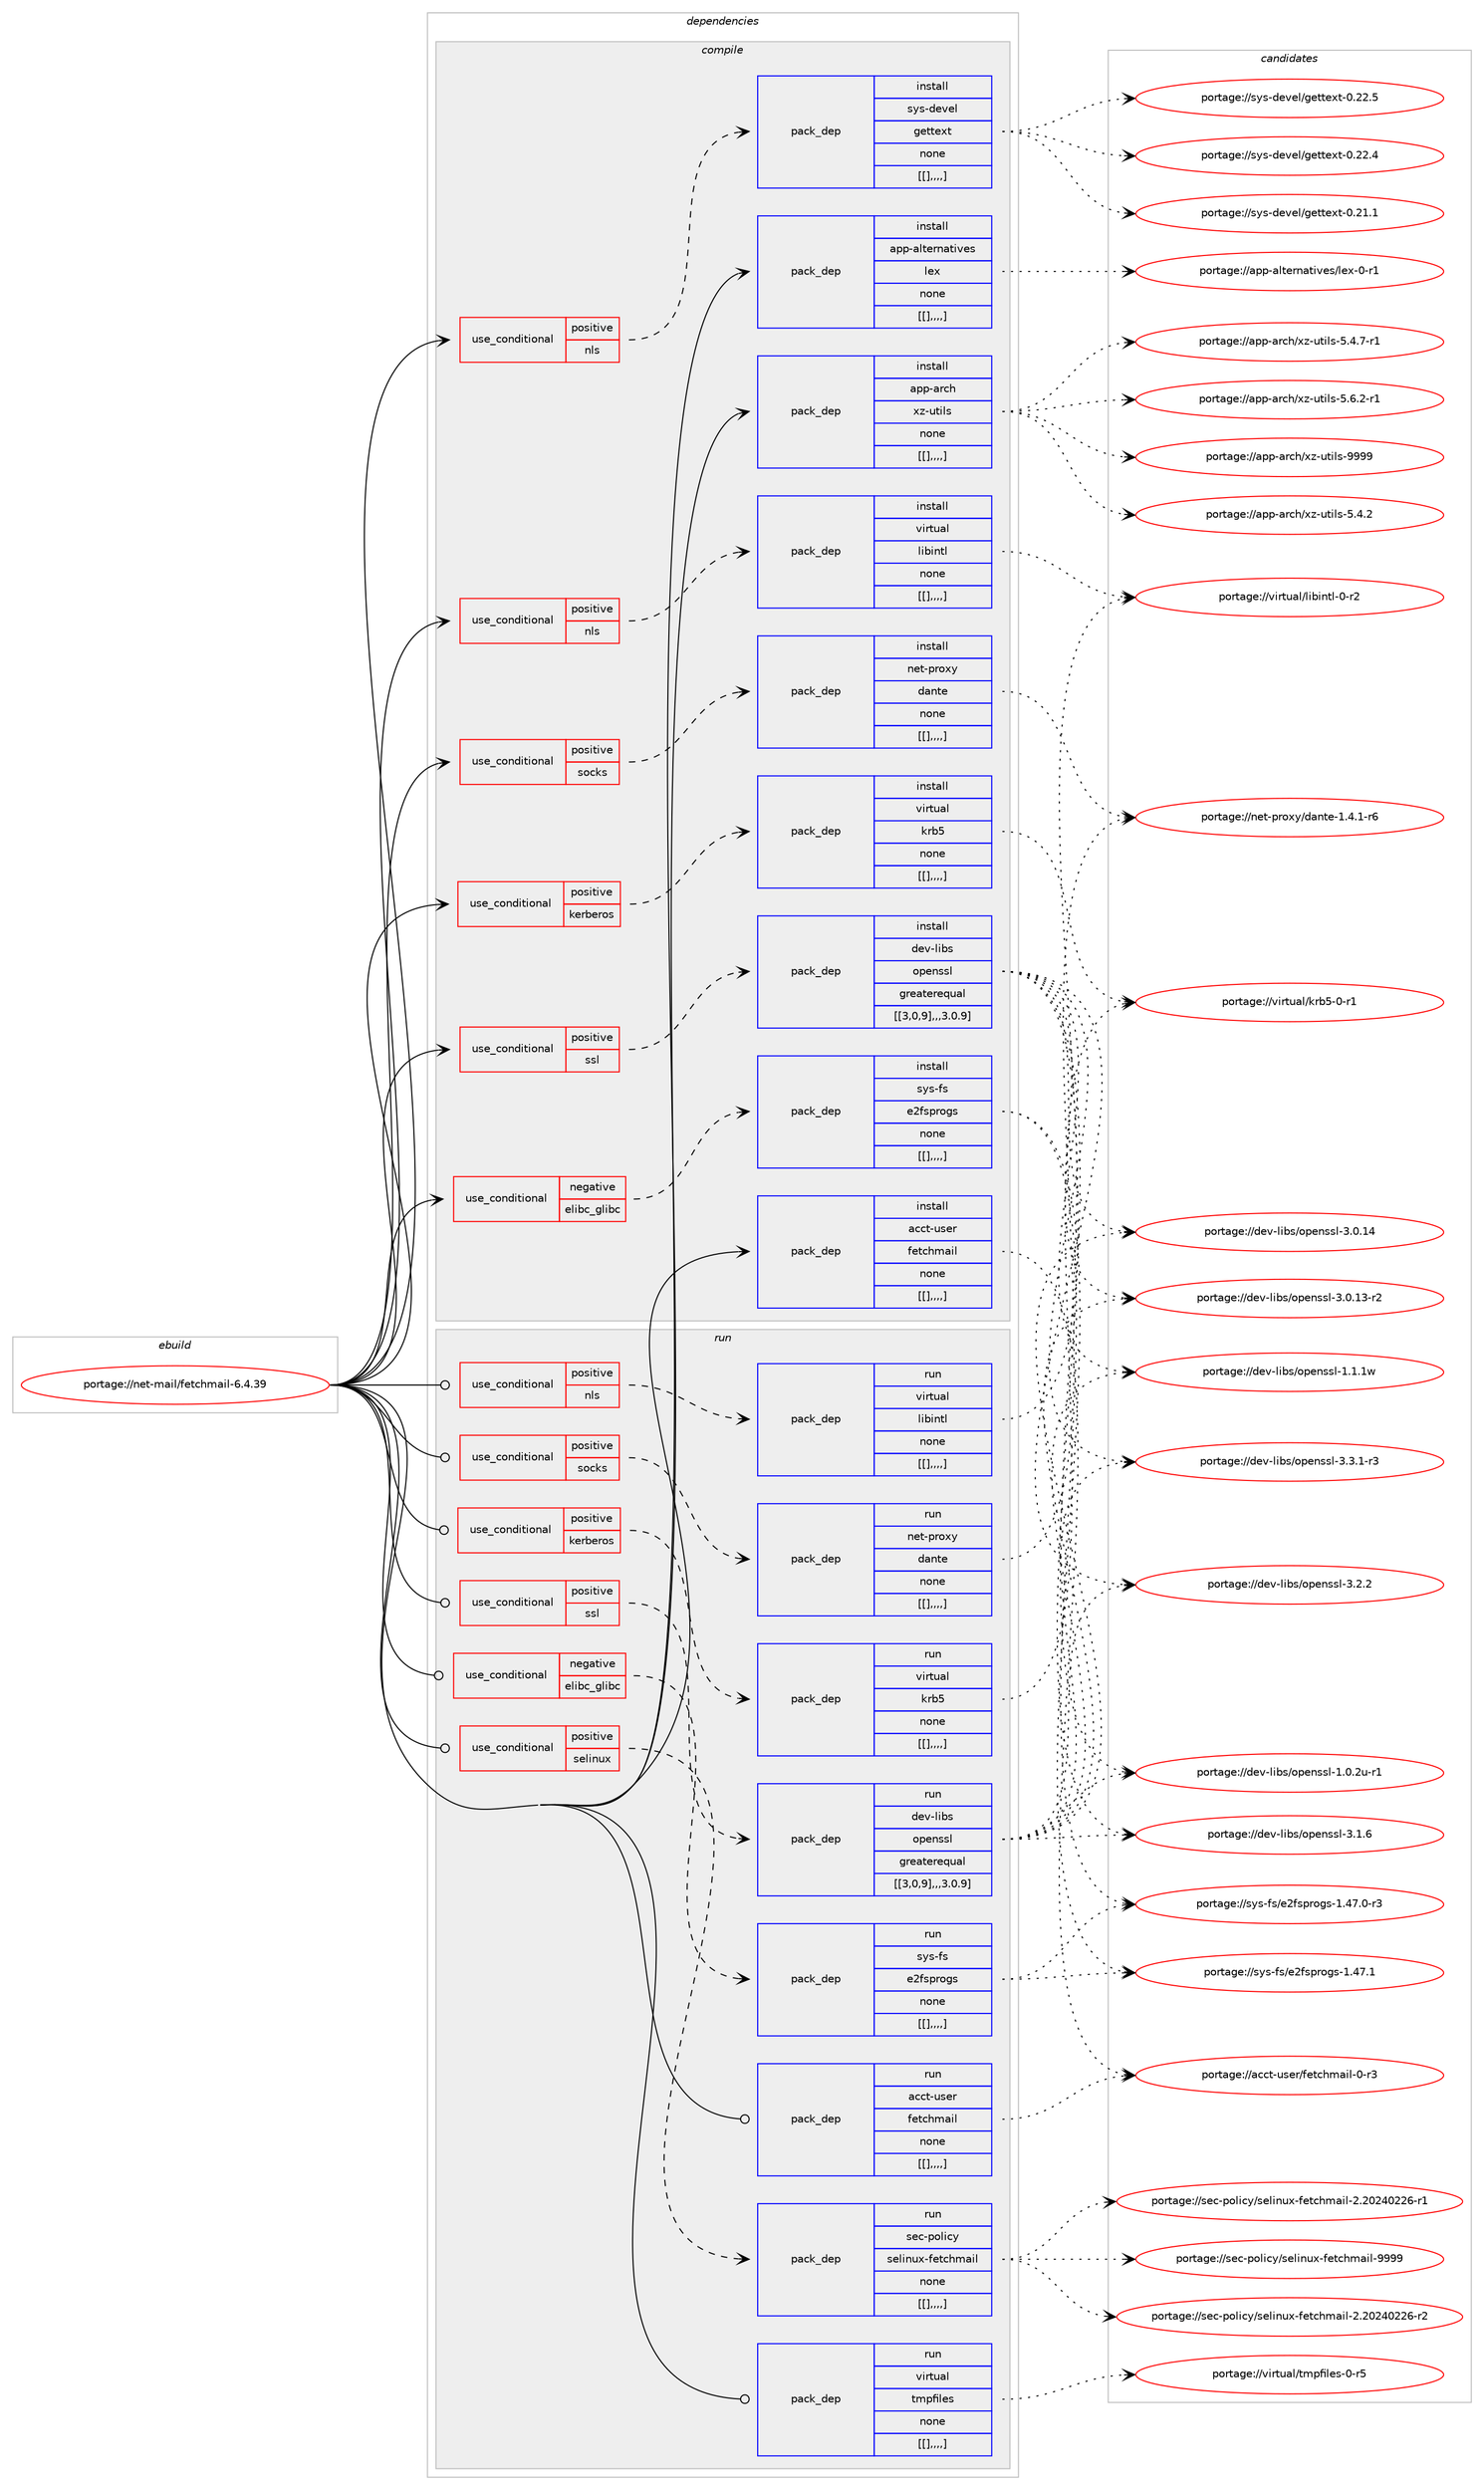 digraph prolog {

# *************
# Graph options
# *************

newrank=true;
concentrate=true;
compound=true;
graph [rankdir=LR,fontname=Helvetica,fontsize=10,ranksep=1.5];#, ranksep=2.5, nodesep=0.2];
edge  [arrowhead=vee];
node  [fontname=Helvetica,fontsize=10];

# **********
# The ebuild
# **********

subgraph cluster_leftcol {
color=gray;
label=<<i>ebuild</i>>;
id [label="portage://net-mail/fetchmail-6.4.39", color=red, width=4, href="../net-mail/fetchmail-6.4.39.svg"];
}

# ****************
# The dependencies
# ****************

subgraph cluster_midcol {
color=gray;
label=<<i>dependencies</i>>;
subgraph cluster_compile {
fillcolor="#eeeeee";
style=filled;
label=<<i>compile</i>>;
subgraph cond99828 {
dependency382388 [label=<<TABLE BORDER="0" CELLBORDER="1" CELLSPACING="0" CELLPADDING="4"><TR><TD ROWSPAN="3" CELLPADDING="10">use_conditional</TD></TR><TR><TD>negative</TD></TR><TR><TD>elibc_glibc</TD></TR></TABLE>>, shape=none, color=red];
subgraph pack279736 {
dependency382389 [label=<<TABLE BORDER="0" CELLBORDER="1" CELLSPACING="0" CELLPADDING="4" WIDTH="220"><TR><TD ROWSPAN="6" CELLPADDING="30">pack_dep</TD></TR><TR><TD WIDTH="110">install</TD></TR><TR><TD>sys-fs</TD></TR><TR><TD>e2fsprogs</TD></TR><TR><TD>none</TD></TR><TR><TD>[[],,,,]</TD></TR></TABLE>>, shape=none, color=blue];
}
dependency382388:e -> dependency382389:w [weight=20,style="dashed",arrowhead="vee"];
}
id:e -> dependency382388:w [weight=20,style="solid",arrowhead="vee"];
subgraph cond99829 {
dependency382390 [label=<<TABLE BORDER="0" CELLBORDER="1" CELLSPACING="0" CELLPADDING="4"><TR><TD ROWSPAN="3" CELLPADDING="10">use_conditional</TD></TR><TR><TD>positive</TD></TR><TR><TD>kerberos</TD></TR></TABLE>>, shape=none, color=red];
subgraph pack279737 {
dependency382391 [label=<<TABLE BORDER="0" CELLBORDER="1" CELLSPACING="0" CELLPADDING="4" WIDTH="220"><TR><TD ROWSPAN="6" CELLPADDING="30">pack_dep</TD></TR><TR><TD WIDTH="110">install</TD></TR><TR><TD>virtual</TD></TR><TR><TD>krb5</TD></TR><TR><TD>none</TD></TR><TR><TD>[[],,,,]</TD></TR></TABLE>>, shape=none, color=blue];
}
dependency382390:e -> dependency382391:w [weight=20,style="dashed",arrowhead="vee"];
}
id:e -> dependency382390:w [weight=20,style="solid",arrowhead="vee"];
subgraph cond99830 {
dependency382392 [label=<<TABLE BORDER="0" CELLBORDER="1" CELLSPACING="0" CELLPADDING="4"><TR><TD ROWSPAN="3" CELLPADDING="10">use_conditional</TD></TR><TR><TD>positive</TD></TR><TR><TD>nls</TD></TR></TABLE>>, shape=none, color=red];
subgraph pack279738 {
dependency382393 [label=<<TABLE BORDER="0" CELLBORDER="1" CELLSPACING="0" CELLPADDING="4" WIDTH="220"><TR><TD ROWSPAN="6" CELLPADDING="30">pack_dep</TD></TR><TR><TD WIDTH="110">install</TD></TR><TR><TD>sys-devel</TD></TR><TR><TD>gettext</TD></TR><TR><TD>none</TD></TR><TR><TD>[[],,,,]</TD></TR></TABLE>>, shape=none, color=blue];
}
dependency382392:e -> dependency382393:w [weight=20,style="dashed",arrowhead="vee"];
}
id:e -> dependency382392:w [weight=20,style="solid",arrowhead="vee"];
subgraph cond99831 {
dependency382394 [label=<<TABLE BORDER="0" CELLBORDER="1" CELLSPACING="0" CELLPADDING="4"><TR><TD ROWSPAN="3" CELLPADDING="10">use_conditional</TD></TR><TR><TD>positive</TD></TR><TR><TD>nls</TD></TR></TABLE>>, shape=none, color=red];
subgraph pack279739 {
dependency382395 [label=<<TABLE BORDER="0" CELLBORDER="1" CELLSPACING="0" CELLPADDING="4" WIDTH="220"><TR><TD ROWSPAN="6" CELLPADDING="30">pack_dep</TD></TR><TR><TD WIDTH="110">install</TD></TR><TR><TD>virtual</TD></TR><TR><TD>libintl</TD></TR><TR><TD>none</TD></TR><TR><TD>[[],,,,]</TD></TR></TABLE>>, shape=none, color=blue];
}
dependency382394:e -> dependency382395:w [weight=20,style="dashed",arrowhead="vee"];
}
id:e -> dependency382394:w [weight=20,style="solid",arrowhead="vee"];
subgraph cond99832 {
dependency382396 [label=<<TABLE BORDER="0" CELLBORDER="1" CELLSPACING="0" CELLPADDING="4"><TR><TD ROWSPAN="3" CELLPADDING="10">use_conditional</TD></TR><TR><TD>positive</TD></TR><TR><TD>socks</TD></TR></TABLE>>, shape=none, color=red];
subgraph pack279740 {
dependency382397 [label=<<TABLE BORDER="0" CELLBORDER="1" CELLSPACING="0" CELLPADDING="4" WIDTH="220"><TR><TD ROWSPAN="6" CELLPADDING="30">pack_dep</TD></TR><TR><TD WIDTH="110">install</TD></TR><TR><TD>net-proxy</TD></TR><TR><TD>dante</TD></TR><TR><TD>none</TD></TR><TR><TD>[[],,,,]</TD></TR></TABLE>>, shape=none, color=blue];
}
dependency382396:e -> dependency382397:w [weight=20,style="dashed",arrowhead="vee"];
}
id:e -> dependency382396:w [weight=20,style="solid",arrowhead="vee"];
subgraph cond99833 {
dependency382398 [label=<<TABLE BORDER="0" CELLBORDER="1" CELLSPACING="0" CELLPADDING="4"><TR><TD ROWSPAN="3" CELLPADDING="10">use_conditional</TD></TR><TR><TD>positive</TD></TR><TR><TD>ssl</TD></TR></TABLE>>, shape=none, color=red];
subgraph pack279741 {
dependency382399 [label=<<TABLE BORDER="0" CELLBORDER="1" CELLSPACING="0" CELLPADDING="4" WIDTH="220"><TR><TD ROWSPAN="6" CELLPADDING="30">pack_dep</TD></TR><TR><TD WIDTH="110">install</TD></TR><TR><TD>dev-libs</TD></TR><TR><TD>openssl</TD></TR><TR><TD>greaterequal</TD></TR><TR><TD>[[3,0,9],,,3.0.9]</TD></TR></TABLE>>, shape=none, color=blue];
}
dependency382398:e -> dependency382399:w [weight=20,style="dashed",arrowhead="vee"];
}
id:e -> dependency382398:w [weight=20,style="solid",arrowhead="vee"];
subgraph pack279742 {
dependency382400 [label=<<TABLE BORDER="0" CELLBORDER="1" CELLSPACING="0" CELLPADDING="4" WIDTH="220"><TR><TD ROWSPAN="6" CELLPADDING="30">pack_dep</TD></TR><TR><TD WIDTH="110">install</TD></TR><TR><TD>acct-user</TD></TR><TR><TD>fetchmail</TD></TR><TR><TD>none</TD></TR><TR><TD>[[],,,,]</TD></TR></TABLE>>, shape=none, color=blue];
}
id:e -> dependency382400:w [weight=20,style="solid",arrowhead="vee"];
subgraph pack279743 {
dependency382401 [label=<<TABLE BORDER="0" CELLBORDER="1" CELLSPACING="0" CELLPADDING="4" WIDTH="220"><TR><TD ROWSPAN="6" CELLPADDING="30">pack_dep</TD></TR><TR><TD WIDTH="110">install</TD></TR><TR><TD>app-alternatives</TD></TR><TR><TD>lex</TD></TR><TR><TD>none</TD></TR><TR><TD>[[],,,,]</TD></TR></TABLE>>, shape=none, color=blue];
}
id:e -> dependency382401:w [weight=20,style="solid",arrowhead="vee"];
subgraph pack279744 {
dependency382402 [label=<<TABLE BORDER="0" CELLBORDER="1" CELLSPACING="0" CELLPADDING="4" WIDTH="220"><TR><TD ROWSPAN="6" CELLPADDING="30">pack_dep</TD></TR><TR><TD WIDTH="110">install</TD></TR><TR><TD>app-arch</TD></TR><TR><TD>xz-utils</TD></TR><TR><TD>none</TD></TR><TR><TD>[[],,,,]</TD></TR></TABLE>>, shape=none, color=blue];
}
id:e -> dependency382402:w [weight=20,style="solid",arrowhead="vee"];
}
subgraph cluster_compileandrun {
fillcolor="#eeeeee";
style=filled;
label=<<i>compile and run</i>>;
}
subgraph cluster_run {
fillcolor="#eeeeee";
style=filled;
label=<<i>run</i>>;
subgraph cond99834 {
dependency382403 [label=<<TABLE BORDER="0" CELLBORDER="1" CELLSPACING="0" CELLPADDING="4"><TR><TD ROWSPAN="3" CELLPADDING="10">use_conditional</TD></TR><TR><TD>negative</TD></TR><TR><TD>elibc_glibc</TD></TR></TABLE>>, shape=none, color=red];
subgraph pack279745 {
dependency382404 [label=<<TABLE BORDER="0" CELLBORDER="1" CELLSPACING="0" CELLPADDING="4" WIDTH="220"><TR><TD ROWSPAN="6" CELLPADDING="30">pack_dep</TD></TR><TR><TD WIDTH="110">run</TD></TR><TR><TD>sys-fs</TD></TR><TR><TD>e2fsprogs</TD></TR><TR><TD>none</TD></TR><TR><TD>[[],,,,]</TD></TR></TABLE>>, shape=none, color=blue];
}
dependency382403:e -> dependency382404:w [weight=20,style="dashed",arrowhead="vee"];
}
id:e -> dependency382403:w [weight=20,style="solid",arrowhead="odot"];
subgraph cond99835 {
dependency382405 [label=<<TABLE BORDER="0" CELLBORDER="1" CELLSPACING="0" CELLPADDING="4"><TR><TD ROWSPAN="3" CELLPADDING="10">use_conditional</TD></TR><TR><TD>positive</TD></TR><TR><TD>kerberos</TD></TR></TABLE>>, shape=none, color=red];
subgraph pack279746 {
dependency382406 [label=<<TABLE BORDER="0" CELLBORDER="1" CELLSPACING="0" CELLPADDING="4" WIDTH="220"><TR><TD ROWSPAN="6" CELLPADDING="30">pack_dep</TD></TR><TR><TD WIDTH="110">run</TD></TR><TR><TD>virtual</TD></TR><TR><TD>krb5</TD></TR><TR><TD>none</TD></TR><TR><TD>[[],,,,]</TD></TR></TABLE>>, shape=none, color=blue];
}
dependency382405:e -> dependency382406:w [weight=20,style="dashed",arrowhead="vee"];
}
id:e -> dependency382405:w [weight=20,style="solid",arrowhead="odot"];
subgraph cond99836 {
dependency382407 [label=<<TABLE BORDER="0" CELLBORDER="1" CELLSPACING="0" CELLPADDING="4"><TR><TD ROWSPAN="3" CELLPADDING="10">use_conditional</TD></TR><TR><TD>positive</TD></TR><TR><TD>nls</TD></TR></TABLE>>, shape=none, color=red];
subgraph pack279747 {
dependency382408 [label=<<TABLE BORDER="0" CELLBORDER="1" CELLSPACING="0" CELLPADDING="4" WIDTH="220"><TR><TD ROWSPAN="6" CELLPADDING="30">pack_dep</TD></TR><TR><TD WIDTH="110">run</TD></TR><TR><TD>virtual</TD></TR><TR><TD>libintl</TD></TR><TR><TD>none</TD></TR><TR><TD>[[],,,,]</TD></TR></TABLE>>, shape=none, color=blue];
}
dependency382407:e -> dependency382408:w [weight=20,style="dashed",arrowhead="vee"];
}
id:e -> dependency382407:w [weight=20,style="solid",arrowhead="odot"];
subgraph cond99837 {
dependency382409 [label=<<TABLE BORDER="0" CELLBORDER="1" CELLSPACING="0" CELLPADDING="4"><TR><TD ROWSPAN="3" CELLPADDING="10">use_conditional</TD></TR><TR><TD>positive</TD></TR><TR><TD>selinux</TD></TR></TABLE>>, shape=none, color=red];
subgraph pack279748 {
dependency382410 [label=<<TABLE BORDER="0" CELLBORDER="1" CELLSPACING="0" CELLPADDING="4" WIDTH="220"><TR><TD ROWSPAN="6" CELLPADDING="30">pack_dep</TD></TR><TR><TD WIDTH="110">run</TD></TR><TR><TD>sec-policy</TD></TR><TR><TD>selinux-fetchmail</TD></TR><TR><TD>none</TD></TR><TR><TD>[[],,,,]</TD></TR></TABLE>>, shape=none, color=blue];
}
dependency382409:e -> dependency382410:w [weight=20,style="dashed",arrowhead="vee"];
}
id:e -> dependency382409:w [weight=20,style="solid",arrowhead="odot"];
subgraph cond99838 {
dependency382411 [label=<<TABLE BORDER="0" CELLBORDER="1" CELLSPACING="0" CELLPADDING="4"><TR><TD ROWSPAN="3" CELLPADDING="10">use_conditional</TD></TR><TR><TD>positive</TD></TR><TR><TD>socks</TD></TR></TABLE>>, shape=none, color=red];
subgraph pack279749 {
dependency382412 [label=<<TABLE BORDER="0" CELLBORDER="1" CELLSPACING="0" CELLPADDING="4" WIDTH="220"><TR><TD ROWSPAN="6" CELLPADDING="30">pack_dep</TD></TR><TR><TD WIDTH="110">run</TD></TR><TR><TD>net-proxy</TD></TR><TR><TD>dante</TD></TR><TR><TD>none</TD></TR><TR><TD>[[],,,,]</TD></TR></TABLE>>, shape=none, color=blue];
}
dependency382411:e -> dependency382412:w [weight=20,style="dashed",arrowhead="vee"];
}
id:e -> dependency382411:w [weight=20,style="solid",arrowhead="odot"];
subgraph cond99839 {
dependency382413 [label=<<TABLE BORDER="0" CELLBORDER="1" CELLSPACING="0" CELLPADDING="4"><TR><TD ROWSPAN="3" CELLPADDING="10">use_conditional</TD></TR><TR><TD>positive</TD></TR><TR><TD>ssl</TD></TR></TABLE>>, shape=none, color=red];
subgraph pack279750 {
dependency382414 [label=<<TABLE BORDER="0" CELLBORDER="1" CELLSPACING="0" CELLPADDING="4" WIDTH="220"><TR><TD ROWSPAN="6" CELLPADDING="30">pack_dep</TD></TR><TR><TD WIDTH="110">run</TD></TR><TR><TD>dev-libs</TD></TR><TR><TD>openssl</TD></TR><TR><TD>greaterequal</TD></TR><TR><TD>[[3,0,9],,,3.0.9]</TD></TR></TABLE>>, shape=none, color=blue];
}
dependency382413:e -> dependency382414:w [weight=20,style="dashed",arrowhead="vee"];
}
id:e -> dependency382413:w [weight=20,style="solid",arrowhead="odot"];
subgraph pack279751 {
dependency382415 [label=<<TABLE BORDER="0" CELLBORDER="1" CELLSPACING="0" CELLPADDING="4" WIDTH="220"><TR><TD ROWSPAN="6" CELLPADDING="30">pack_dep</TD></TR><TR><TD WIDTH="110">run</TD></TR><TR><TD>acct-user</TD></TR><TR><TD>fetchmail</TD></TR><TR><TD>none</TD></TR><TR><TD>[[],,,,]</TD></TR></TABLE>>, shape=none, color=blue];
}
id:e -> dependency382415:w [weight=20,style="solid",arrowhead="odot"];
subgraph pack279752 {
dependency382416 [label=<<TABLE BORDER="0" CELLBORDER="1" CELLSPACING="0" CELLPADDING="4" WIDTH="220"><TR><TD ROWSPAN="6" CELLPADDING="30">pack_dep</TD></TR><TR><TD WIDTH="110">run</TD></TR><TR><TD>virtual</TD></TR><TR><TD>tmpfiles</TD></TR><TR><TD>none</TD></TR><TR><TD>[[],,,,]</TD></TR></TABLE>>, shape=none, color=blue];
}
id:e -> dependency382416:w [weight=20,style="solid",arrowhead="odot"];
}
}

# **************
# The candidates
# **************

subgraph cluster_choices {
rank=same;
color=gray;
label=<<i>candidates</i>>;

subgraph choice279736 {
color=black;
nodesep=1;
choice11512111545102115471015010211511211411110311545494652554649 [label="portage://sys-fs/e2fsprogs-1.47.1", color=red, width=4,href="../sys-fs/e2fsprogs-1.47.1.svg"];
choice115121115451021154710150102115112114111103115454946525546484511451 [label="portage://sys-fs/e2fsprogs-1.47.0-r3", color=red, width=4,href="../sys-fs/e2fsprogs-1.47.0-r3.svg"];
dependency382389:e -> choice11512111545102115471015010211511211411110311545494652554649:w [style=dotted,weight="100"];
dependency382389:e -> choice115121115451021154710150102115112114111103115454946525546484511451:w [style=dotted,weight="100"];
}
subgraph choice279737 {
color=black;
nodesep=1;
choice1181051141161179710847107114985345484511449 [label="portage://virtual/krb5-0-r1", color=red, width=4,href="../virtual/krb5-0-r1.svg"];
dependency382391:e -> choice1181051141161179710847107114985345484511449:w [style=dotted,weight="100"];
}
subgraph choice279738 {
color=black;
nodesep=1;
choice115121115451001011181011084710310111611610112011645484650504653 [label="portage://sys-devel/gettext-0.22.5", color=red, width=4,href="../sys-devel/gettext-0.22.5.svg"];
choice115121115451001011181011084710310111611610112011645484650504652 [label="portage://sys-devel/gettext-0.22.4", color=red, width=4,href="../sys-devel/gettext-0.22.4.svg"];
choice115121115451001011181011084710310111611610112011645484650494649 [label="portage://sys-devel/gettext-0.21.1", color=red, width=4,href="../sys-devel/gettext-0.21.1.svg"];
dependency382393:e -> choice115121115451001011181011084710310111611610112011645484650504653:w [style=dotted,weight="100"];
dependency382393:e -> choice115121115451001011181011084710310111611610112011645484650504652:w [style=dotted,weight="100"];
dependency382393:e -> choice115121115451001011181011084710310111611610112011645484650494649:w [style=dotted,weight="100"];
}
subgraph choice279739 {
color=black;
nodesep=1;
choice11810511411611797108471081059810511011610845484511450 [label="portage://virtual/libintl-0-r2", color=red, width=4,href="../virtual/libintl-0-r2.svg"];
dependency382395:e -> choice11810511411611797108471081059810511011610845484511450:w [style=dotted,weight="100"];
}
subgraph choice279740 {
color=black;
nodesep=1;
choice1101011164511211411112012147100971101161014549465246494511454 [label="portage://net-proxy/dante-1.4.1-r6", color=red, width=4,href="../net-proxy/dante-1.4.1-r6.svg"];
dependency382397:e -> choice1101011164511211411112012147100971101161014549465246494511454:w [style=dotted,weight="100"];
}
subgraph choice279741 {
color=black;
nodesep=1;
choice1001011184510810598115471111121011101151151084551465146494511451 [label="portage://dev-libs/openssl-3.3.1-r3", color=red, width=4,href="../dev-libs/openssl-3.3.1-r3.svg"];
choice100101118451081059811547111112101110115115108455146504650 [label="portage://dev-libs/openssl-3.2.2", color=red, width=4,href="../dev-libs/openssl-3.2.2.svg"];
choice100101118451081059811547111112101110115115108455146494654 [label="portage://dev-libs/openssl-3.1.6", color=red, width=4,href="../dev-libs/openssl-3.1.6.svg"];
choice10010111845108105981154711111210111011511510845514648464952 [label="portage://dev-libs/openssl-3.0.14", color=red, width=4,href="../dev-libs/openssl-3.0.14.svg"];
choice100101118451081059811547111112101110115115108455146484649514511450 [label="portage://dev-libs/openssl-3.0.13-r2", color=red, width=4,href="../dev-libs/openssl-3.0.13-r2.svg"];
choice100101118451081059811547111112101110115115108454946494649119 [label="portage://dev-libs/openssl-1.1.1w", color=red, width=4,href="../dev-libs/openssl-1.1.1w.svg"];
choice1001011184510810598115471111121011101151151084549464846501174511449 [label="portage://dev-libs/openssl-1.0.2u-r1", color=red, width=4,href="../dev-libs/openssl-1.0.2u-r1.svg"];
dependency382399:e -> choice1001011184510810598115471111121011101151151084551465146494511451:w [style=dotted,weight="100"];
dependency382399:e -> choice100101118451081059811547111112101110115115108455146504650:w [style=dotted,weight="100"];
dependency382399:e -> choice100101118451081059811547111112101110115115108455146494654:w [style=dotted,weight="100"];
dependency382399:e -> choice10010111845108105981154711111210111011511510845514648464952:w [style=dotted,weight="100"];
dependency382399:e -> choice100101118451081059811547111112101110115115108455146484649514511450:w [style=dotted,weight="100"];
dependency382399:e -> choice100101118451081059811547111112101110115115108454946494649119:w [style=dotted,weight="100"];
dependency382399:e -> choice1001011184510810598115471111121011101151151084549464846501174511449:w [style=dotted,weight="100"];
}
subgraph choice279742 {
color=black;
nodesep=1;
choice9799991164511711510111447102101116991041099710510845484511451 [label="portage://acct-user/fetchmail-0-r3", color=red, width=4,href="../acct-user/fetchmail-0-r3.svg"];
dependency382400:e -> choice9799991164511711510111447102101116991041099710510845484511451:w [style=dotted,weight="100"];
}
subgraph choice279743 {
color=black;
nodesep=1;
choice971121124597108116101114110971161051181011154710810112045484511449 [label="portage://app-alternatives/lex-0-r1", color=red, width=4,href="../app-alternatives/lex-0-r1.svg"];
dependency382401:e -> choice971121124597108116101114110971161051181011154710810112045484511449:w [style=dotted,weight="100"];
}
subgraph choice279744 {
color=black;
nodesep=1;
choice9711211245971149910447120122451171161051081154557575757 [label="portage://app-arch/xz-utils-9999", color=red, width=4,href="../app-arch/xz-utils-9999.svg"];
choice9711211245971149910447120122451171161051081154553465446504511449 [label="portage://app-arch/xz-utils-5.6.2-r1", color=red, width=4,href="../app-arch/xz-utils-5.6.2-r1.svg"];
choice9711211245971149910447120122451171161051081154553465246554511449 [label="portage://app-arch/xz-utils-5.4.7-r1", color=red, width=4,href="../app-arch/xz-utils-5.4.7-r1.svg"];
choice971121124597114991044712012245117116105108115455346524650 [label="portage://app-arch/xz-utils-5.4.2", color=red, width=4,href="../app-arch/xz-utils-5.4.2.svg"];
dependency382402:e -> choice9711211245971149910447120122451171161051081154557575757:w [style=dotted,weight="100"];
dependency382402:e -> choice9711211245971149910447120122451171161051081154553465446504511449:w [style=dotted,weight="100"];
dependency382402:e -> choice9711211245971149910447120122451171161051081154553465246554511449:w [style=dotted,weight="100"];
dependency382402:e -> choice971121124597114991044712012245117116105108115455346524650:w [style=dotted,weight="100"];
}
subgraph choice279745 {
color=black;
nodesep=1;
choice11512111545102115471015010211511211411110311545494652554649 [label="portage://sys-fs/e2fsprogs-1.47.1", color=red, width=4,href="../sys-fs/e2fsprogs-1.47.1.svg"];
choice115121115451021154710150102115112114111103115454946525546484511451 [label="portage://sys-fs/e2fsprogs-1.47.0-r3", color=red, width=4,href="../sys-fs/e2fsprogs-1.47.0-r3.svg"];
dependency382404:e -> choice11512111545102115471015010211511211411110311545494652554649:w [style=dotted,weight="100"];
dependency382404:e -> choice115121115451021154710150102115112114111103115454946525546484511451:w [style=dotted,weight="100"];
}
subgraph choice279746 {
color=black;
nodesep=1;
choice1181051141161179710847107114985345484511449 [label="portage://virtual/krb5-0-r1", color=red, width=4,href="../virtual/krb5-0-r1.svg"];
dependency382406:e -> choice1181051141161179710847107114985345484511449:w [style=dotted,weight="100"];
}
subgraph choice279747 {
color=black;
nodesep=1;
choice11810511411611797108471081059810511011610845484511450 [label="portage://virtual/libintl-0-r2", color=red, width=4,href="../virtual/libintl-0-r2.svg"];
dependency382408:e -> choice11810511411611797108471081059810511011610845484511450:w [style=dotted,weight="100"];
}
subgraph choice279748 {
color=black;
nodesep=1;
choice115101994511211110810599121471151011081051101171204510210111699104109971051084557575757 [label="portage://sec-policy/selinux-fetchmail-9999", color=red, width=4,href="../sec-policy/selinux-fetchmail-9999.svg"];
choice1151019945112111108105991214711510110810511011712045102101116991041099710510845504650485052485050544511450 [label="portage://sec-policy/selinux-fetchmail-2.20240226-r2", color=red, width=4,href="../sec-policy/selinux-fetchmail-2.20240226-r2.svg"];
choice1151019945112111108105991214711510110810511011712045102101116991041099710510845504650485052485050544511449 [label="portage://sec-policy/selinux-fetchmail-2.20240226-r1", color=red, width=4,href="../sec-policy/selinux-fetchmail-2.20240226-r1.svg"];
dependency382410:e -> choice115101994511211110810599121471151011081051101171204510210111699104109971051084557575757:w [style=dotted,weight="100"];
dependency382410:e -> choice1151019945112111108105991214711510110810511011712045102101116991041099710510845504650485052485050544511450:w [style=dotted,weight="100"];
dependency382410:e -> choice1151019945112111108105991214711510110810511011712045102101116991041099710510845504650485052485050544511449:w [style=dotted,weight="100"];
}
subgraph choice279749 {
color=black;
nodesep=1;
choice1101011164511211411112012147100971101161014549465246494511454 [label="portage://net-proxy/dante-1.4.1-r6", color=red, width=4,href="../net-proxy/dante-1.4.1-r6.svg"];
dependency382412:e -> choice1101011164511211411112012147100971101161014549465246494511454:w [style=dotted,weight="100"];
}
subgraph choice279750 {
color=black;
nodesep=1;
choice1001011184510810598115471111121011101151151084551465146494511451 [label="portage://dev-libs/openssl-3.3.1-r3", color=red, width=4,href="../dev-libs/openssl-3.3.1-r3.svg"];
choice100101118451081059811547111112101110115115108455146504650 [label="portage://dev-libs/openssl-3.2.2", color=red, width=4,href="../dev-libs/openssl-3.2.2.svg"];
choice100101118451081059811547111112101110115115108455146494654 [label="portage://dev-libs/openssl-3.1.6", color=red, width=4,href="../dev-libs/openssl-3.1.6.svg"];
choice10010111845108105981154711111210111011511510845514648464952 [label="portage://dev-libs/openssl-3.0.14", color=red, width=4,href="../dev-libs/openssl-3.0.14.svg"];
choice100101118451081059811547111112101110115115108455146484649514511450 [label="portage://dev-libs/openssl-3.0.13-r2", color=red, width=4,href="../dev-libs/openssl-3.0.13-r2.svg"];
choice100101118451081059811547111112101110115115108454946494649119 [label="portage://dev-libs/openssl-1.1.1w", color=red, width=4,href="../dev-libs/openssl-1.1.1w.svg"];
choice1001011184510810598115471111121011101151151084549464846501174511449 [label="portage://dev-libs/openssl-1.0.2u-r1", color=red, width=4,href="../dev-libs/openssl-1.0.2u-r1.svg"];
dependency382414:e -> choice1001011184510810598115471111121011101151151084551465146494511451:w [style=dotted,weight="100"];
dependency382414:e -> choice100101118451081059811547111112101110115115108455146504650:w [style=dotted,weight="100"];
dependency382414:e -> choice100101118451081059811547111112101110115115108455146494654:w [style=dotted,weight="100"];
dependency382414:e -> choice10010111845108105981154711111210111011511510845514648464952:w [style=dotted,weight="100"];
dependency382414:e -> choice100101118451081059811547111112101110115115108455146484649514511450:w [style=dotted,weight="100"];
dependency382414:e -> choice100101118451081059811547111112101110115115108454946494649119:w [style=dotted,weight="100"];
dependency382414:e -> choice1001011184510810598115471111121011101151151084549464846501174511449:w [style=dotted,weight="100"];
}
subgraph choice279751 {
color=black;
nodesep=1;
choice9799991164511711510111447102101116991041099710510845484511451 [label="portage://acct-user/fetchmail-0-r3", color=red, width=4,href="../acct-user/fetchmail-0-r3.svg"];
dependency382415:e -> choice9799991164511711510111447102101116991041099710510845484511451:w [style=dotted,weight="100"];
}
subgraph choice279752 {
color=black;
nodesep=1;
choice118105114116117971084711610911210210510810111545484511453 [label="portage://virtual/tmpfiles-0-r5", color=red, width=4,href="../virtual/tmpfiles-0-r5.svg"];
dependency382416:e -> choice118105114116117971084711610911210210510810111545484511453:w [style=dotted,weight="100"];
}
}

}
